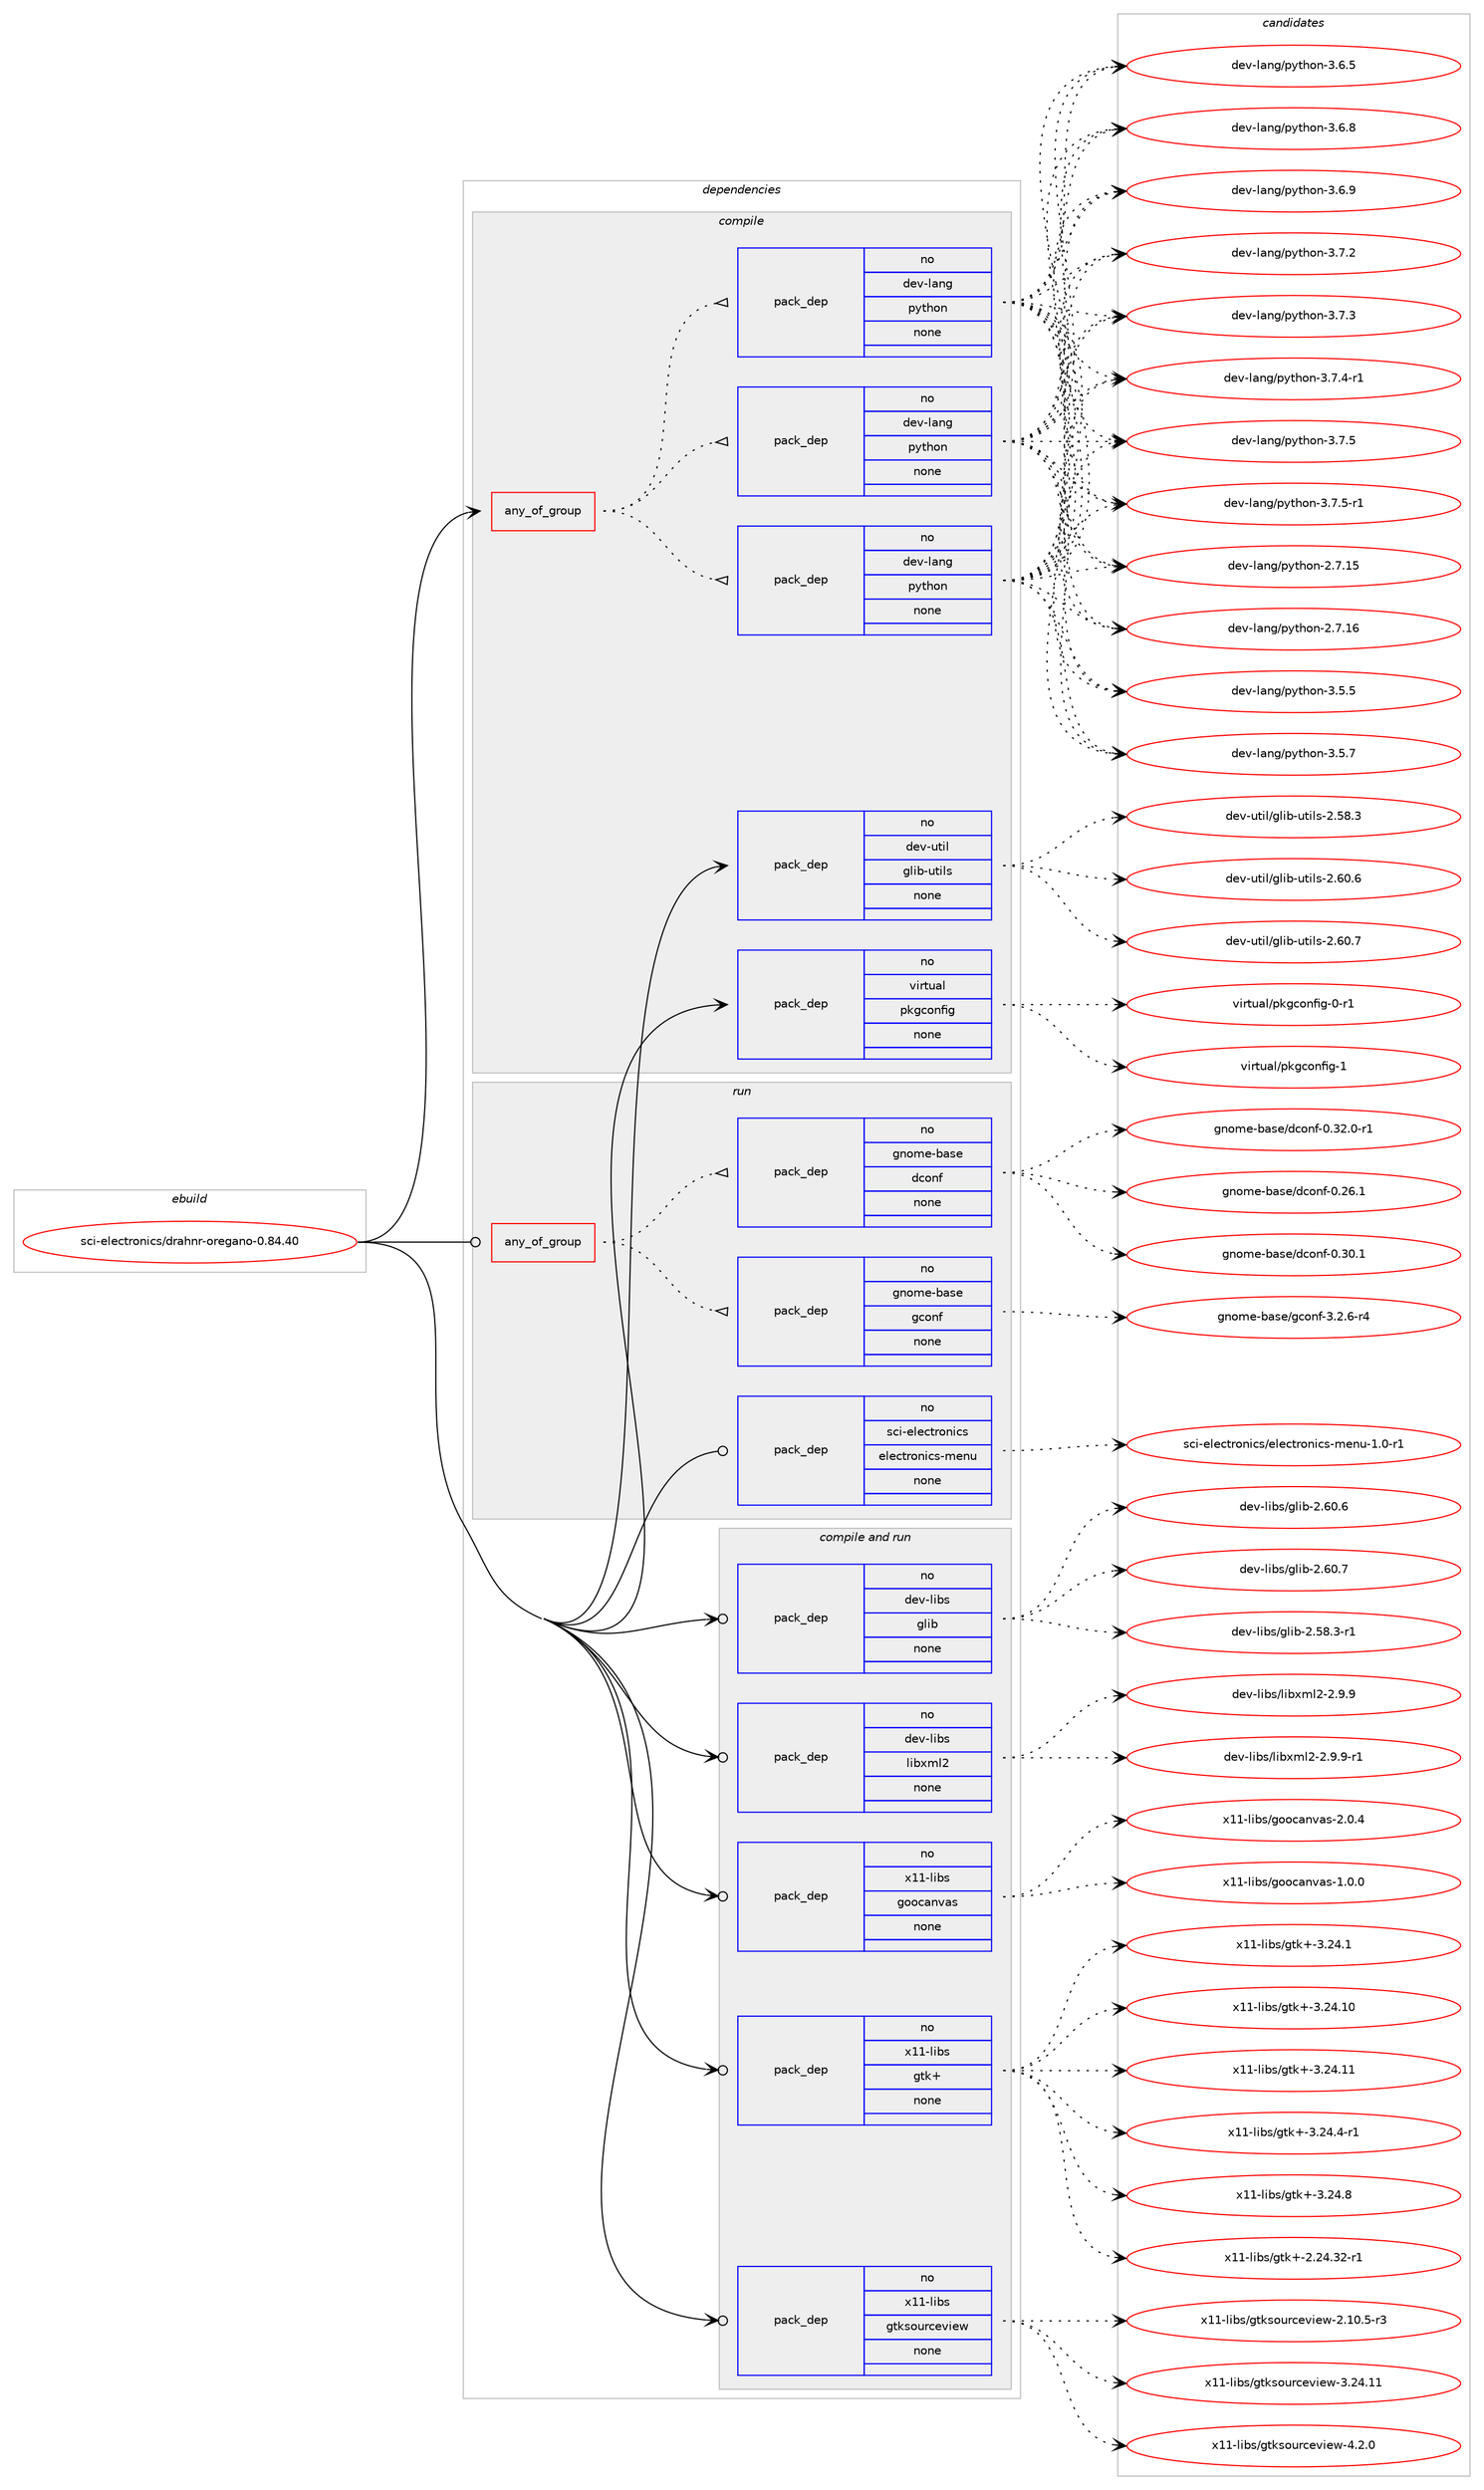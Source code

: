 digraph prolog {

# *************
# Graph options
# *************

newrank=true;
concentrate=true;
compound=true;
graph [rankdir=LR,fontname=Helvetica,fontsize=10,ranksep=1.5];#, ranksep=2.5, nodesep=0.2];
edge  [arrowhead=vee];
node  [fontname=Helvetica,fontsize=10];

# **********
# The ebuild
# **********

subgraph cluster_leftcol {
color=gray;
rank=same;
label=<<i>ebuild</i>>;
id [label="sci-electronics/drahnr-oregano-0.84.40", color=red, width=4, href="../sci-electronics/drahnr-oregano-0.84.40.svg"];
}

# ****************
# The dependencies
# ****************

subgraph cluster_midcol {
color=gray;
label=<<i>dependencies</i>>;
subgraph cluster_compile {
fillcolor="#eeeeee";
style=filled;
label=<<i>compile</i>>;
subgraph any14539 {
dependency852535 [label=<<TABLE BORDER="0" CELLBORDER="1" CELLSPACING="0" CELLPADDING="4"><TR><TD CELLPADDING="10">any_of_group</TD></TR></TABLE>>, shape=none, color=red];subgraph pack630375 {
dependency852536 [label=<<TABLE BORDER="0" CELLBORDER="1" CELLSPACING="0" CELLPADDING="4" WIDTH="220"><TR><TD ROWSPAN="6" CELLPADDING="30">pack_dep</TD></TR><TR><TD WIDTH="110">no</TD></TR><TR><TD>dev-lang</TD></TR><TR><TD>python</TD></TR><TR><TD>none</TD></TR><TR><TD></TD></TR></TABLE>>, shape=none, color=blue];
}
dependency852535:e -> dependency852536:w [weight=20,style="dotted",arrowhead="oinv"];
subgraph pack630376 {
dependency852537 [label=<<TABLE BORDER="0" CELLBORDER="1" CELLSPACING="0" CELLPADDING="4" WIDTH="220"><TR><TD ROWSPAN="6" CELLPADDING="30">pack_dep</TD></TR><TR><TD WIDTH="110">no</TD></TR><TR><TD>dev-lang</TD></TR><TR><TD>python</TD></TR><TR><TD>none</TD></TR><TR><TD></TD></TR></TABLE>>, shape=none, color=blue];
}
dependency852535:e -> dependency852537:w [weight=20,style="dotted",arrowhead="oinv"];
subgraph pack630377 {
dependency852538 [label=<<TABLE BORDER="0" CELLBORDER="1" CELLSPACING="0" CELLPADDING="4" WIDTH="220"><TR><TD ROWSPAN="6" CELLPADDING="30">pack_dep</TD></TR><TR><TD WIDTH="110">no</TD></TR><TR><TD>dev-lang</TD></TR><TR><TD>python</TD></TR><TR><TD>none</TD></TR><TR><TD></TD></TR></TABLE>>, shape=none, color=blue];
}
dependency852535:e -> dependency852538:w [weight=20,style="dotted",arrowhead="oinv"];
}
id:e -> dependency852535:w [weight=20,style="solid",arrowhead="vee"];
subgraph pack630378 {
dependency852539 [label=<<TABLE BORDER="0" CELLBORDER="1" CELLSPACING="0" CELLPADDING="4" WIDTH="220"><TR><TD ROWSPAN="6" CELLPADDING="30">pack_dep</TD></TR><TR><TD WIDTH="110">no</TD></TR><TR><TD>dev-util</TD></TR><TR><TD>glib-utils</TD></TR><TR><TD>none</TD></TR><TR><TD></TD></TR></TABLE>>, shape=none, color=blue];
}
id:e -> dependency852539:w [weight=20,style="solid",arrowhead="vee"];
subgraph pack630379 {
dependency852540 [label=<<TABLE BORDER="0" CELLBORDER="1" CELLSPACING="0" CELLPADDING="4" WIDTH="220"><TR><TD ROWSPAN="6" CELLPADDING="30">pack_dep</TD></TR><TR><TD WIDTH="110">no</TD></TR><TR><TD>virtual</TD></TR><TR><TD>pkgconfig</TD></TR><TR><TD>none</TD></TR><TR><TD></TD></TR></TABLE>>, shape=none, color=blue];
}
id:e -> dependency852540:w [weight=20,style="solid",arrowhead="vee"];
}
subgraph cluster_compileandrun {
fillcolor="#eeeeee";
style=filled;
label=<<i>compile and run</i>>;
subgraph pack630380 {
dependency852541 [label=<<TABLE BORDER="0" CELLBORDER="1" CELLSPACING="0" CELLPADDING="4" WIDTH="220"><TR><TD ROWSPAN="6" CELLPADDING="30">pack_dep</TD></TR><TR><TD WIDTH="110">no</TD></TR><TR><TD>dev-libs</TD></TR><TR><TD>glib</TD></TR><TR><TD>none</TD></TR><TR><TD></TD></TR></TABLE>>, shape=none, color=blue];
}
id:e -> dependency852541:w [weight=20,style="solid",arrowhead="odotvee"];
subgraph pack630381 {
dependency852542 [label=<<TABLE BORDER="0" CELLBORDER="1" CELLSPACING="0" CELLPADDING="4" WIDTH="220"><TR><TD ROWSPAN="6" CELLPADDING="30">pack_dep</TD></TR><TR><TD WIDTH="110">no</TD></TR><TR><TD>dev-libs</TD></TR><TR><TD>libxml2</TD></TR><TR><TD>none</TD></TR><TR><TD></TD></TR></TABLE>>, shape=none, color=blue];
}
id:e -> dependency852542:w [weight=20,style="solid",arrowhead="odotvee"];
subgraph pack630382 {
dependency852543 [label=<<TABLE BORDER="0" CELLBORDER="1" CELLSPACING="0" CELLPADDING="4" WIDTH="220"><TR><TD ROWSPAN="6" CELLPADDING="30">pack_dep</TD></TR><TR><TD WIDTH="110">no</TD></TR><TR><TD>x11-libs</TD></TR><TR><TD>goocanvas</TD></TR><TR><TD>none</TD></TR><TR><TD></TD></TR></TABLE>>, shape=none, color=blue];
}
id:e -> dependency852543:w [weight=20,style="solid",arrowhead="odotvee"];
subgraph pack630383 {
dependency852544 [label=<<TABLE BORDER="0" CELLBORDER="1" CELLSPACING="0" CELLPADDING="4" WIDTH="220"><TR><TD ROWSPAN="6" CELLPADDING="30">pack_dep</TD></TR><TR><TD WIDTH="110">no</TD></TR><TR><TD>x11-libs</TD></TR><TR><TD>gtk+</TD></TR><TR><TD>none</TD></TR><TR><TD></TD></TR></TABLE>>, shape=none, color=blue];
}
id:e -> dependency852544:w [weight=20,style="solid",arrowhead="odotvee"];
subgraph pack630384 {
dependency852545 [label=<<TABLE BORDER="0" CELLBORDER="1" CELLSPACING="0" CELLPADDING="4" WIDTH="220"><TR><TD ROWSPAN="6" CELLPADDING="30">pack_dep</TD></TR><TR><TD WIDTH="110">no</TD></TR><TR><TD>x11-libs</TD></TR><TR><TD>gtksourceview</TD></TR><TR><TD>none</TD></TR><TR><TD></TD></TR></TABLE>>, shape=none, color=blue];
}
id:e -> dependency852545:w [weight=20,style="solid",arrowhead="odotvee"];
}
subgraph cluster_run {
fillcolor="#eeeeee";
style=filled;
label=<<i>run</i>>;
subgraph any14540 {
dependency852546 [label=<<TABLE BORDER="0" CELLBORDER="1" CELLSPACING="0" CELLPADDING="4"><TR><TD CELLPADDING="10">any_of_group</TD></TR></TABLE>>, shape=none, color=red];subgraph pack630385 {
dependency852547 [label=<<TABLE BORDER="0" CELLBORDER="1" CELLSPACING="0" CELLPADDING="4" WIDTH="220"><TR><TD ROWSPAN="6" CELLPADDING="30">pack_dep</TD></TR><TR><TD WIDTH="110">no</TD></TR><TR><TD>gnome-base</TD></TR><TR><TD>dconf</TD></TR><TR><TD>none</TD></TR><TR><TD></TD></TR></TABLE>>, shape=none, color=blue];
}
dependency852546:e -> dependency852547:w [weight=20,style="dotted",arrowhead="oinv"];
subgraph pack630386 {
dependency852548 [label=<<TABLE BORDER="0" CELLBORDER="1" CELLSPACING="0" CELLPADDING="4" WIDTH="220"><TR><TD ROWSPAN="6" CELLPADDING="30">pack_dep</TD></TR><TR><TD WIDTH="110">no</TD></TR><TR><TD>gnome-base</TD></TR><TR><TD>gconf</TD></TR><TR><TD>none</TD></TR><TR><TD></TD></TR></TABLE>>, shape=none, color=blue];
}
dependency852546:e -> dependency852548:w [weight=20,style="dotted",arrowhead="oinv"];
}
id:e -> dependency852546:w [weight=20,style="solid",arrowhead="odot"];
subgraph pack630387 {
dependency852549 [label=<<TABLE BORDER="0" CELLBORDER="1" CELLSPACING="0" CELLPADDING="4" WIDTH="220"><TR><TD ROWSPAN="6" CELLPADDING="30">pack_dep</TD></TR><TR><TD WIDTH="110">no</TD></TR><TR><TD>sci-electronics</TD></TR><TR><TD>electronics-menu</TD></TR><TR><TD>none</TD></TR><TR><TD></TD></TR></TABLE>>, shape=none, color=blue];
}
id:e -> dependency852549:w [weight=20,style="solid",arrowhead="odot"];
}
}

# **************
# The candidates
# **************

subgraph cluster_choices {
rank=same;
color=gray;
label=<<i>candidates</i>>;

subgraph choice630375 {
color=black;
nodesep=1;
choice10010111845108971101034711212111610411111045504655464953 [label="dev-lang/python-2.7.15", color=red, width=4,href="../dev-lang/python-2.7.15.svg"];
choice10010111845108971101034711212111610411111045504655464954 [label="dev-lang/python-2.7.16", color=red, width=4,href="../dev-lang/python-2.7.16.svg"];
choice100101118451089711010347112121116104111110455146534653 [label="dev-lang/python-3.5.5", color=red, width=4,href="../dev-lang/python-3.5.5.svg"];
choice100101118451089711010347112121116104111110455146534655 [label="dev-lang/python-3.5.7", color=red, width=4,href="../dev-lang/python-3.5.7.svg"];
choice100101118451089711010347112121116104111110455146544653 [label="dev-lang/python-3.6.5", color=red, width=4,href="../dev-lang/python-3.6.5.svg"];
choice100101118451089711010347112121116104111110455146544656 [label="dev-lang/python-3.6.8", color=red, width=4,href="../dev-lang/python-3.6.8.svg"];
choice100101118451089711010347112121116104111110455146544657 [label="dev-lang/python-3.6.9", color=red, width=4,href="../dev-lang/python-3.6.9.svg"];
choice100101118451089711010347112121116104111110455146554650 [label="dev-lang/python-3.7.2", color=red, width=4,href="../dev-lang/python-3.7.2.svg"];
choice100101118451089711010347112121116104111110455146554651 [label="dev-lang/python-3.7.3", color=red, width=4,href="../dev-lang/python-3.7.3.svg"];
choice1001011184510897110103471121211161041111104551465546524511449 [label="dev-lang/python-3.7.4-r1", color=red, width=4,href="../dev-lang/python-3.7.4-r1.svg"];
choice100101118451089711010347112121116104111110455146554653 [label="dev-lang/python-3.7.5", color=red, width=4,href="../dev-lang/python-3.7.5.svg"];
choice1001011184510897110103471121211161041111104551465546534511449 [label="dev-lang/python-3.7.5-r1", color=red, width=4,href="../dev-lang/python-3.7.5-r1.svg"];
dependency852536:e -> choice10010111845108971101034711212111610411111045504655464953:w [style=dotted,weight="100"];
dependency852536:e -> choice10010111845108971101034711212111610411111045504655464954:w [style=dotted,weight="100"];
dependency852536:e -> choice100101118451089711010347112121116104111110455146534653:w [style=dotted,weight="100"];
dependency852536:e -> choice100101118451089711010347112121116104111110455146534655:w [style=dotted,weight="100"];
dependency852536:e -> choice100101118451089711010347112121116104111110455146544653:w [style=dotted,weight="100"];
dependency852536:e -> choice100101118451089711010347112121116104111110455146544656:w [style=dotted,weight="100"];
dependency852536:e -> choice100101118451089711010347112121116104111110455146544657:w [style=dotted,weight="100"];
dependency852536:e -> choice100101118451089711010347112121116104111110455146554650:w [style=dotted,weight="100"];
dependency852536:e -> choice100101118451089711010347112121116104111110455146554651:w [style=dotted,weight="100"];
dependency852536:e -> choice1001011184510897110103471121211161041111104551465546524511449:w [style=dotted,weight="100"];
dependency852536:e -> choice100101118451089711010347112121116104111110455146554653:w [style=dotted,weight="100"];
dependency852536:e -> choice1001011184510897110103471121211161041111104551465546534511449:w [style=dotted,weight="100"];
}
subgraph choice630376 {
color=black;
nodesep=1;
choice10010111845108971101034711212111610411111045504655464953 [label="dev-lang/python-2.7.15", color=red, width=4,href="../dev-lang/python-2.7.15.svg"];
choice10010111845108971101034711212111610411111045504655464954 [label="dev-lang/python-2.7.16", color=red, width=4,href="../dev-lang/python-2.7.16.svg"];
choice100101118451089711010347112121116104111110455146534653 [label="dev-lang/python-3.5.5", color=red, width=4,href="../dev-lang/python-3.5.5.svg"];
choice100101118451089711010347112121116104111110455146534655 [label="dev-lang/python-3.5.7", color=red, width=4,href="../dev-lang/python-3.5.7.svg"];
choice100101118451089711010347112121116104111110455146544653 [label="dev-lang/python-3.6.5", color=red, width=4,href="../dev-lang/python-3.6.5.svg"];
choice100101118451089711010347112121116104111110455146544656 [label="dev-lang/python-3.6.8", color=red, width=4,href="../dev-lang/python-3.6.8.svg"];
choice100101118451089711010347112121116104111110455146544657 [label="dev-lang/python-3.6.9", color=red, width=4,href="../dev-lang/python-3.6.9.svg"];
choice100101118451089711010347112121116104111110455146554650 [label="dev-lang/python-3.7.2", color=red, width=4,href="../dev-lang/python-3.7.2.svg"];
choice100101118451089711010347112121116104111110455146554651 [label="dev-lang/python-3.7.3", color=red, width=4,href="../dev-lang/python-3.7.3.svg"];
choice1001011184510897110103471121211161041111104551465546524511449 [label="dev-lang/python-3.7.4-r1", color=red, width=4,href="../dev-lang/python-3.7.4-r1.svg"];
choice100101118451089711010347112121116104111110455146554653 [label="dev-lang/python-3.7.5", color=red, width=4,href="../dev-lang/python-3.7.5.svg"];
choice1001011184510897110103471121211161041111104551465546534511449 [label="dev-lang/python-3.7.5-r1", color=red, width=4,href="../dev-lang/python-3.7.5-r1.svg"];
dependency852537:e -> choice10010111845108971101034711212111610411111045504655464953:w [style=dotted,weight="100"];
dependency852537:e -> choice10010111845108971101034711212111610411111045504655464954:w [style=dotted,weight="100"];
dependency852537:e -> choice100101118451089711010347112121116104111110455146534653:w [style=dotted,weight="100"];
dependency852537:e -> choice100101118451089711010347112121116104111110455146534655:w [style=dotted,weight="100"];
dependency852537:e -> choice100101118451089711010347112121116104111110455146544653:w [style=dotted,weight="100"];
dependency852537:e -> choice100101118451089711010347112121116104111110455146544656:w [style=dotted,weight="100"];
dependency852537:e -> choice100101118451089711010347112121116104111110455146544657:w [style=dotted,weight="100"];
dependency852537:e -> choice100101118451089711010347112121116104111110455146554650:w [style=dotted,weight="100"];
dependency852537:e -> choice100101118451089711010347112121116104111110455146554651:w [style=dotted,weight="100"];
dependency852537:e -> choice1001011184510897110103471121211161041111104551465546524511449:w [style=dotted,weight="100"];
dependency852537:e -> choice100101118451089711010347112121116104111110455146554653:w [style=dotted,weight="100"];
dependency852537:e -> choice1001011184510897110103471121211161041111104551465546534511449:w [style=dotted,weight="100"];
}
subgraph choice630377 {
color=black;
nodesep=1;
choice10010111845108971101034711212111610411111045504655464953 [label="dev-lang/python-2.7.15", color=red, width=4,href="../dev-lang/python-2.7.15.svg"];
choice10010111845108971101034711212111610411111045504655464954 [label="dev-lang/python-2.7.16", color=red, width=4,href="../dev-lang/python-2.7.16.svg"];
choice100101118451089711010347112121116104111110455146534653 [label="dev-lang/python-3.5.5", color=red, width=4,href="../dev-lang/python-3.5.5.svg"];
choice100101118451089711010347112121116104111110455146534655 [label="dev-lang/python-3.5.7", color=red, width=4,href="../dev-lang/python-3.5.7.svg"];
choice100101118451089711010347112121116104111110455146544653 [label="dev-lang/python-3.6.5", color=red, width=4,href="../dev-lang/python-3.6.5.svg"];
choice100101118451089711010347112121116104111110455146544656 [label="dev-lang/python-3.6.8", color=red, width=4,href="../dev-lang/python-3.6.8.svg"];
choice100101118451089711010347112121116104111110455146544657 [label="dev-lang/python-3.6.9", color=red, width=4,href="../dev-lang/python-3.6.9.svg"];
choice100101118451089711010347112121116104111110455146554650 [label="dev-lang/python-3.7.2", color=red, width=4,href="../dev-lang/python-3.7.2.svg"];
choice100101118451089711010347112121116104111110455146554651 [label="dev-lang/python-3.7.3", color=red, width=4,href="../dev-lang/python-3.7.3.svg"];
choice1001011184510897110103471121211161041111104551465546524511449 [label="dev-lang/python-3.7.4-r1", color=red, width=4,href="../dev-lang/python-3.7.4-r1.svg"];
choice100101118451089711010347112121116104111110455146554653 [label="dev-lang/python-3.7.5", color=red, width=4,href="../dev-lang/python-3.7.5.svg"];
choice1001011184510897110103471121211161041111104551465546534511449 [label="dev-lang/python-3.7.5-r1", color=red, width=4,href="../dev-lang/python-3.7.5-r1.svg"];
dependency852538:e -> choice10010111845108971101034711212111610411111045504655464953:w [style=dotted,weight="100"];
dependency852538:e -> choice10010111845108971101034711212111610411111045504655464954:w [style=dotted,weight="100"];
dependency852538:e -> choice100101118451089711010347112121116104111110455146534653:w [style=dotted,weight="100"];
dependency852538:e -> choice100101118451089711010347112121116104111110455146534655:w [style=dotted,weight="100"];
dependency852538:e -> choice100101118451089711010347112121116104111110455146544653:w [style=dotted,weight="100"];
dependency852538:e -> choice100101118451089711010347112121116104111110455146544656:w [style=dotted,weight="100"];
dependency852538:e -> choice100101118451089711010347112121116104111110455146544657:w [style=dotted,weight="100"];
dependency852538:e -> choice100101118451089711010347112121116104111110455146554650:w [style=dotted,weight="100"];
dependency852538:e -> choice100101118451089711010347112121116104111110455146554651:w [style=dotted,weight="100"];
dependency852538:e -> choice1001011184510897110103471121211161041111104551465546524511449:w [style=dotted,weight="100"];
dependency852538:e -> choice100101118451089711010347112121116104111110455146554653:w [style=dotted,weight="100"];
dependency852538:e -> choice1001011184510897110103471121211161041111104551465546534511449:w [style=dotted,weight="100"];
}
subgraph choice630378 {
color=black;
nodesep=1;
choice1001011184511711610510847103108105984511711610510811545504653564651 [label="dev-util/glib-utils-2.58.3", color=red, width=4,href="../dev-util/glib-utils-2.58.3.svg"];
choice1001011184511711610510847103108105984511711610510811545504654484654 [label="dev-util/glib-utils-2.60.6", color=red, width=4,href="../dev-util/glib-utils-2.60.6.svg"];
choice1001011184511711610510847103108105984511711610510811545504654484655 [label="dev-util/glib-utils-2.60.7", color=red, width=4,href="../dev-util/glib-utils-2.60.7.svg"];
dependency852539:e -> choice1001011184511711610510847103108105984511711610510811545504653564651:w [style=dotted,weight="100"];
dependency852539:e -> choice1001011184511711610510847103108105984511711610510811545504654484654:w [style=dotted,weight="100"];
dependency852539:e -> choice1001011184511711610510847103108105984511711610510811545504654484655:w [style=dotted,weight="100"];
}
subgraph choice630379 {
color=black;
nodesep=1;
choice11810511411611797108471121071039911111010210510345484511449 [label="virtual/pkgconfig-0-r1", color=red, width=4,href="../virtual/pkgconfig-0-r1.svg"];
choice1181051141161179710847112107103991111101021051034549 [label="virtual/pkgconfig-1", color=red, width=4,href="../virtual/pkgconfig-1.svg"];
dependency852540:e -> choice11810511411611797108471121071039911111010210510345484511449:w [style=dotted,weight="100"];
dependency852540:e -> choice1181051141161179710847112107103991111101021051034549:w [style=dotted,weight="100"];
}
subgraph choice630380 {
color=black;
nodesep=1;
choice10010111845108105981154710310810598455046535646514511449 [label="dev-libs/glib-2.58.3-r1", color=red, width=4,href="../dev-libs/glib-2.58.3-r1.svg"];
choice1001011184510810598115471031081059845504654484654 [label="dev-libs/glib-2.60.6", color=red, width=4,href="../dev-libs/glib-2.60.6.svg"];
choice1001011184510810598115471031081059845504654484655 [label="dev-libs/glib-2.60.7", color=red, width=4,href="../dev-libs/glib-2.60.7.svg"];
dependency852541:e -> choice10010111845108105981154710310810598455046535646514511449:w [style=dotted,weight="100"];
dependency852541:e -> choice1001011184510810598115471031081059845504654484654:w [style=dotted,weight="100"];
dependency852541:e -> choice1001011184510810598115471031081059845504654484655:w [style=dotted,weight="100"];
}
subgraph choice630381 {
color=black;
nodesep=1;
choice1001011184510810598115471081059812010910850455046574657 [label="dev-libs/libxml2-2.9.9", color=red, width=4,href="../dev-libs/libxml2-2.9.9.svg"];
choice10010111845108105981154710810598120109108504550465746574511449 [label="dev-libs/libxml2-2.9.9-r1", color=red, width=4,href="../dev-libs/libxml2-2.9.9-r1.svg"];
dependency852542:e -> choice1001011184510810598115471081059812010910850455046574657:w [style=dotted,weight="100"];
dependency852542:e -> choice10010111845108105981154710810598120109108504550465746574511449:w [style=dotted,weight="100"];
}
subgraph choice630382 {
color=black;
nodesep=1;
choice1204949451081059811547103111111999711011897115454946484648 [label="x11-libs/goocanvas-1.0.0", color=red, width=4,href="../x11-libs/goocanvas-1.0.0.svg"];
choice1204949451081059811547103111111999711011897115455046484652 [label="x11-libs/goocanvas-2.0.4", color=red, width=4,href="../x11-libs/goocanvas-2.0.4.svg"];
dependency852543:e -> choice1204949451081059811547103111111999711011897115454946484648:w [style=dotted,weight="100"];
dependency852543:e -> choice1204949451081059811547103111111999711011897115455046484652:w [style=dotted,weight="100"];
}
subgraph choice630383 {
color=black;
nodesep=1;
choice12049494510810598115471031161074345504650524651504511449 [label="x11-libs/gtk+-2.24.32-r1", color=red, width=4,href="../x11-libs/gtk+-2.24.32-r1.svg"];
choice12049494510810598115471031161074345514650524649 [label="x11-libs/gtk+-3.24.1", color=red, width=4,href="../x11-libs/gtk+-3.24.1.svg"];
choice1204949451081059811547103116107434551465052464948 [label="x11-libs/gtk+-3.24.10", color=red, width=4,href="../x11-libs/gtk+-3.24.10.svg"];
choice1204949451081059811547103116107434551465052464949 [label="x11-libs/gtk+-3.24.11", color=red, width=4,href="../x11-libs/gtk+-3.24.11.svg"];
choice120494945108105981154710311610743455146505246524511449 [label="x11-libs/gtk+-3.24.4-r1", color=red, width=4,href="../x11-libs/gtk+-3.24.4-r1.svg"];
choice12049494510810598115471031161074345514650524656 [label="x11-libs/gtk+-3.24.8", color=red, width=4,href="../x11-libs/gtk+-3.24.8.svg"];
dependency852544:e -> choice12049494510810598115471031161074345504650524651504511449:w [style=dotted,weight="100"];
dependency852544:e -> choice12049494510810598115471031161074345514650524649:w [style=dotted,weight="100"];
dependency852544:e -> choice1204949451081059811547103116107434551465052464948:w [style=dotted,weight="100"];
dependency852544:e -> choice1204949451081059811547103116107434551465052464949:w [style=dotted,weight="100"];
dependency852544:e -> choice120494945108105981154710311610743455146505246524511449:w [style=dotted,weight="100"];
dependency852544:e -> choice12049494510810598115471031161074345514650524656:w [style=dotted,weight="100"];
}
subgraph choice630384 {
color=black;
nodesep=1;
choice120494945108105981154710311610711511111711499101118105101119455046494846534511451 [label="x11-libs/gtksourceview-2.10.5-r3", color=red, width=4,href="../x11-libs/gtksourceview-2.10.5-r3.svg"];
choice1204949451081059811547103116107115111117114991011181051011194551465052464949 [label="x11-libs/gtksourceview-3.24.11", color=red, width=4,href="../x11-libs/gtksourceview-3.24.11.svg"];
choice120494945108105981154710311610711511111711499101118105101119455246504648 [label="x11-libs/gtksourceview-4.2.0", color=red, width=4,href="../x11-libs/gtksourceview-4.2.0.svg"];
dependency852545:e -> choice120494945108105981154710311610711511111711499101118105101119455046494846534511451:w [style=dotted,weight="100"];
dependency852545:e -> choice1204949451081059811547103116107115111117114991011181051011194551465052464949:w [style=dotted,weight="100"];
dependency852545:e -> choice120494945108105981154710311610711511111711499101118105101119455246504648:w [style=dotted,weight="100"];
}
subgraph choice630385 {
color=black;
nodesep=1;
choice103110111109101459897115101471009911111010245484650544649 [label="gnome-base/dconf-0.26.1", color=red, width=4,href="../gnome-base/dconf-0.26.1.svg"];
choice103110111109101459897115101471009911111010245484651484649 [label="gnome-base/dconf-0.30.1", color=red, width=4,href="../gnome-base/dconf-0.30.1.svg"];
choice1031101111091014598971151014710099111110102454846515046484511449 [label="gnome-base/dconf-0.32.0-r1", color=red, width=4,href="../gnome-base/dconf-0.32.0-r1.svg"];
dependency852547:e -> choice103110111109101459897115101471009911111010245484650544649:w [style=dotted,weight="100"];
dependency852547:e -> choice103110111109101459897115101471009911111010245484651484649:w [style=dotted,weight="100"];
dependency852547:e -> choice1031101111091014598971151014710099111110102454846515046484511449:w [style=dotted,weight="100"];
}
subgraph choice630386 {
color=black;
nodesep=1;
choice10311011110910145989711510147103991111101024551465046544511452 [label="gnome-base/gconf-3.2.6-r4", color=red, width=4,href="../gnome-base/gconf-3.2.6-r4.svg"];
dependency852548:e -> choice10311011110910145989711510147103991111101024551465046544511452:w [style=dotted,weight="100"];
}
subgraph choice630387 {
color=black;
nodesep=1;
choice1159910545101108101991161141111101059911547101108101991161141111101059911545109101110117454946484511449 [label="sci-electronics/electronics-menu-1.0-r1", color=red, width=4,href="../sci-electronics/electronics-menu-1.0-r1.svg"];
dependency852549:e -> choice1159910545101108101991161141111101059911547101108101991161141111101059911545109101110117454946484511449:w [style=dotted,weight="100"];
}
}

}
